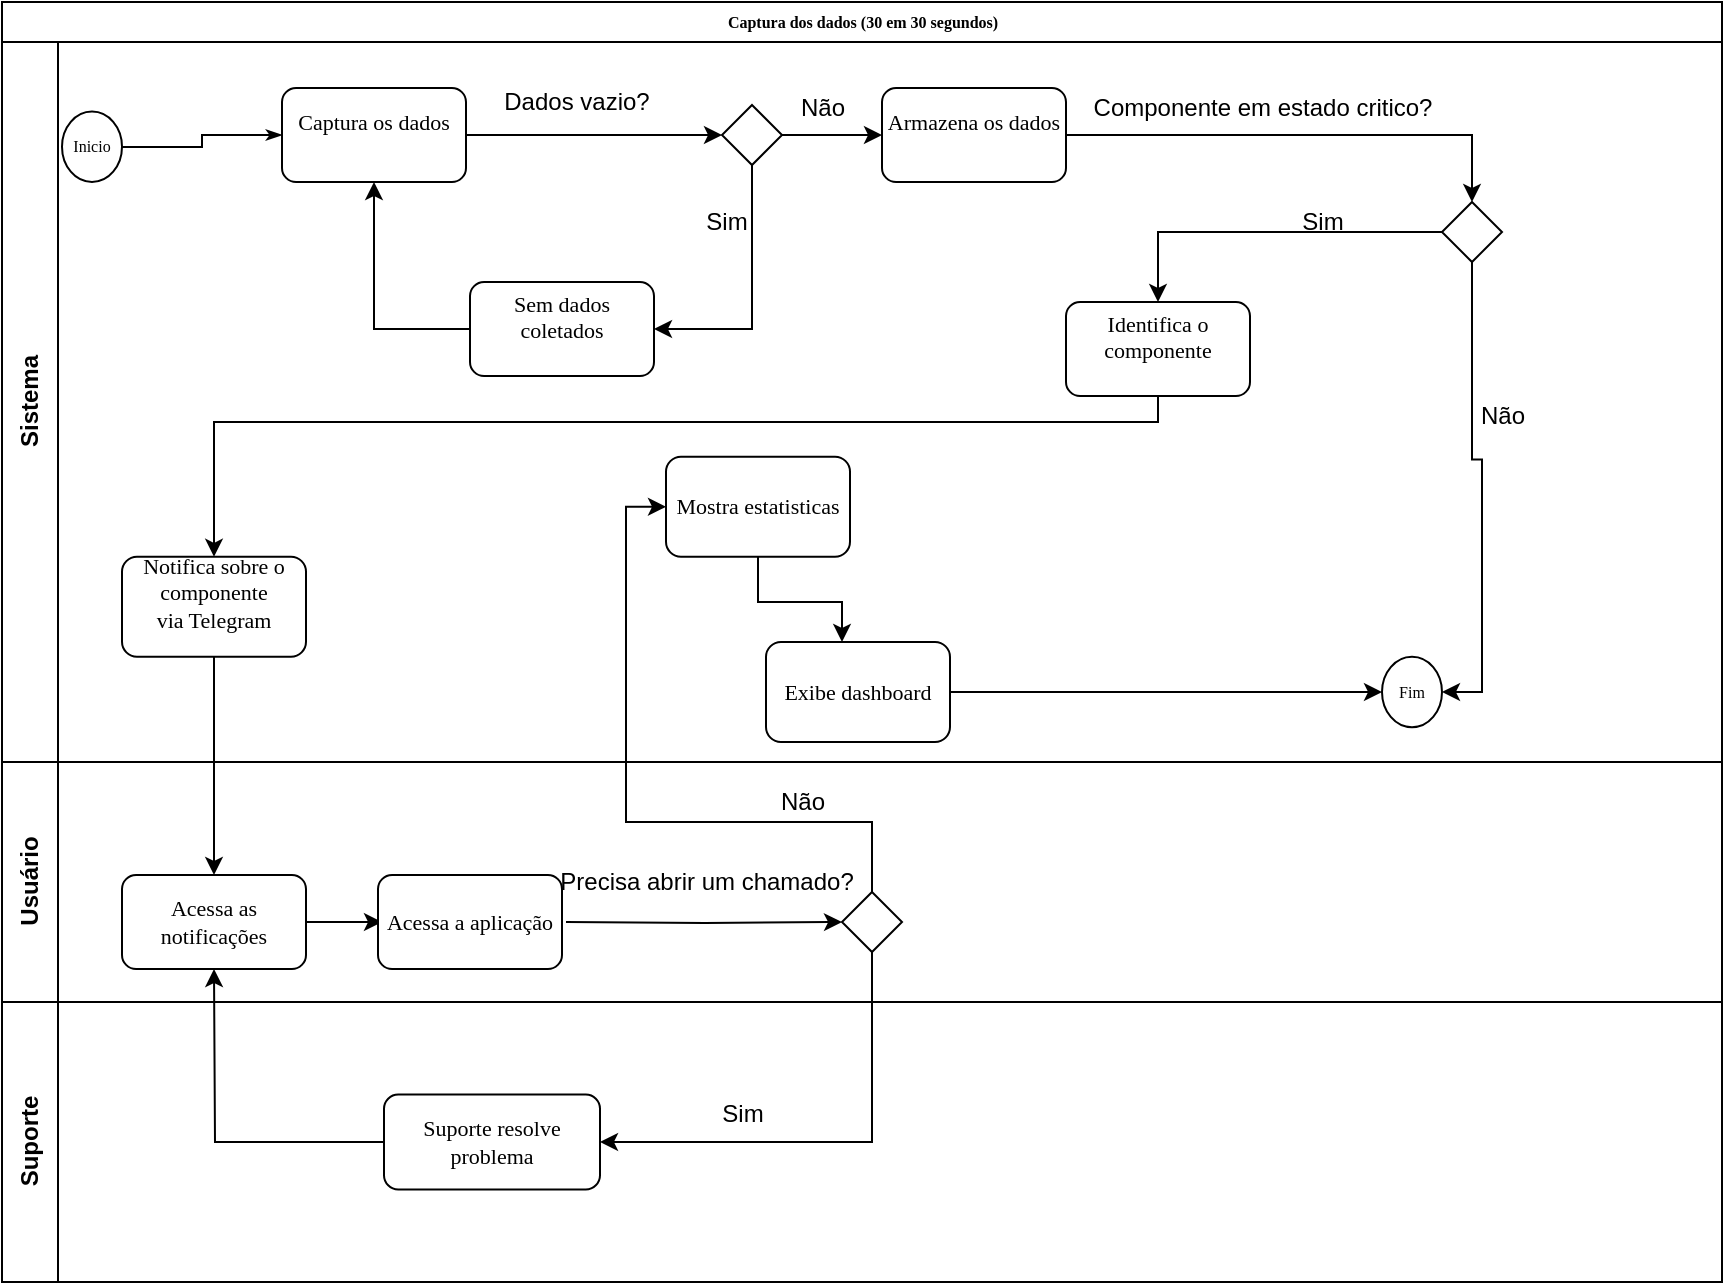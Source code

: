 <mxfile version="12.9.11" type="device"><diagram name="Page-1" id="c7488fd3-1785-93aa-aadb-54a6760d102a"><mxGraphModel dx="1108" dy="482" grid="1" gridSize="10" guides="1" tooltips="1" connect="1" arrows="1" fold="1" page="1" pageScale="1" pageWidth="1100" pageHeight="850" background="#ffffff" math="0" shadow="0"><root><mxCell id="0"/><mxCell id="1" parent="0"/><mxCell id="2b4e8129b02d487f-1" value="Captura dos dados (30 em 30 segundos)" style="swimlane;html=1;childLayout=stackLayout;horizontal=1;startSize=20;horizontalStack=0;rounded=0;shadow=0;labelBackgroundColor=none;strokeWidth=1;fontFamily=Verdana;fontSize=8;align=center;" parent="1" vertex="1"><mxGeometry x="110" y="10" width="860" height="640" as="geometry"/></mxCell><mxCell id="2b4e8129b02d487f-2" value="Sistema&lt;br&gt;" style="swimlane;html=1;startSize=28;horizontal=0;" parent="2b4e8129b02d487f-1" vertex="1"><mxGeometry y="20" width="860" height="360" as="geometry"/></mxCell><mxCell id="2b4e8129b02d487f-18" style="edgeStyle=orthogonalEdgeStyle;rounded=0;html=1;labelBackgroundColor=none;startArrow=none;startFill=0;startSize=5;endArrow=classicThin;endFill=1;endSize=5;jettySize=auto;orthogonalLoop=1;strokeWidth=1;fontFamily=Verdana;fontSize=8" parent="2b4e8129b02d487f-2" source="2b4e8129b02d487f-5" target="2b4e8129b02d487f-6" edge="1"><mxGeometry relative="1" as="geometry"/></mxCell><mxCell id="HHt-yy4cfWkNUjhS_C_G-13" style="edgeStyle=orthogonalEdgeStyle;rounded=0;orthogonalLoop=1;jettySize=auto;html=1;entryX=0;entryY=0.5;entryDx=0;entryDy=0;" parent="2b4e8129b02d487f-2" source="2b4e8129b02d487f-6" target="HHt-yy4cfWkNUjhS_C_G-12" edge="1"><mxGeometry relative="1" as="geometry"/></mxCell><mxCell id="2b4e8129b02d487f-6" value="&lt;font style=&quot;font-size: 11px&quot;&gt;Captura os dados&lt;br&gt;&lt;br&gt;&lt;/font&gt;" style="rounded=1;whiteSpace=wrap;html=1;shadow=0;labelBackgroundColor=none;strokeWidth=1;fontFamily=Verdana;fontSize=8;align=center;" parent="2b4e8129b02d487f-2" vertex="1"><mxGeometry x="140" y="23" width="92" height="47" as="geometry"/></mxCell><mxCell id="2b4e8129b02d487f-5" value="Inicio&lt;br&gt;" style="ellipse;whiteSpace=wrap;html=1;rounded=0;shadow=0;labelBackgroundColor=none;strokeWidth=1;fontFamily=Verdana;fontSize=8;align=center;" parent="2b4e8129b02d487f-2" vertex="1"><mxGeometry x="30" y="34.75" width="30" height="35.25" as="geometry"/></mxCell><mxCell id="HHt-yy4cfWkNUjhS_C_G-8" value="&lt;span style=&quot;font-family: monospace ; font-size: 0px&quot;&gt;Ff&lt;/span&gt;" style="text;html=1;align=center;verticalAlign=middle;resizable=0;points=[];autosize=1;" parent="2b4e8129b02d487f-2" vertex="1"><mxGeometry x="260" y="30" width="20" height="20" as="geometry"/></mxCell><mxCell id="HHt-yy4cfWkNUjhS_C_G-9" value="Dados vazio?" style="text;html=1;align=center;verticalAlign=middle;resizable=0;points=[];autosize=1;" parent="2b4e8129b02d487f-2" vertex="1"><mxGeometry x="242" y="20" width="90" height="20" as="geometry"/></mxCell><mxCell id="HHt-yy4cfWkNUjhS_C_G-27" style="edgeStyle=orthogonalEdgeStyle;rounded=0;orthogonalLoop=1;jettySize=auto;html=1;entryX=0;entryY=0.5;entryDx=0;entryDy=0;" parent="2b4e8129b02d487f-2" source="HHt-yy4cfWkNUjhS_C_G-12" target="HHt-yy4cfWkNUjhS_C_G-20" edge="1"><mxGeometry relative="1" as="geometry"/></mxCell><mxCell id="HHt-yy4cfWkNUjhS_C_G-34" style="edgeStyle=orthogonalEdgeStyle;rounded=0;orthogonalLoop=1;jettySize=auto;html=1;exitX=0.5;exitY=1;exitDx=0;exitDy=0;entryX=1;entryY=0.5;entryDx=0;entryDy=0;" parent="2b4e8129b02d487f-2" source="HHt-yy4cfWkNUjhS_C_G-12" target="HHt-yy4cfWkNUjhS_C_G-33" edge="1"><mxGeometry relative="1" as="geometry"/></mxCell><mxCell id="HHt-yy4cfWkNUjhS_C_G-12" value="" style="rhombus;whiteSpace=wrap;html=1;" parent="2b4e8129b02d487f-2" vertex="1"><mxGeometry x="360" y="31.5" width="30" height="30" as="geometry"/></mxCell><mxCell id="HHt-yy4cfWkNUjhS_C_G-16" value="Sim&lt;br&gt;" style="text;html=1;align=center;verticalAlign=middle;resizable=0;points=[];autosize=1;" parent="2b4e8129b02d487f-2" vertex="1"><mxGeometry x="342" y="80" width="40" height="20" as="geometry"/></mxCell><mxCell id="HHt-yy4cfWkNUjhS_C_G-20" value="&lt;font style=&quot;font-size: 11px&quot;&gt;Armazena os dados&lt;br&gt;&lt;br&gt;&lt;/font&gt;" style="rounded=1;whiteSpace=wrap;html=1;shadow=0;labelBackgroundColor=none;strokeWidth=1;fontFamily=Verdana;fontSize=8;align=center;" parent="2b4e8129b02d487f-2" vertex="1"><mxGeometry x="440" y="23" width="92" height="47" as="geometry"/></mxCell><mxCell id="HHt-yy4cfWkNUjhS_C_G-25" value="Componente em estado critico?" style="text;html=1;align=center;verticalAlign=middle;resizable=0;points=[];autosize=1;" parent="2b4e8129b02d487f-2" vertex="1"><mxGeometry x="540" y="23" width="180" height="20" as="geometry"/></mxCell><mxCell id="HHt-yy4cfWkNUjhS_C_G-28" value="Não&lt;br&gt;" style="text;html=1;align=center;verticalAlign=middle;resizable=0;points=[];autosize=1;" parent="2b4e8129b02d487f-2" vertex="1"><mxGeometry x="390" y="23" width="40" height="20" as="geometry"/></mxCell><mxCell id="HHt-yy4cfWkNUjhS_C_G-86" style="edgeStyle=orthogonalEdgeStyle;rounded=0;orthogonalLoop=1;jettySize=auto;html=1;entryX=0.5;entryY=0;entryDx=0;entryDy=0;" parent="2b4e8129b02d487f-2" source="HHt-yy4cfWkNUjhS_C_G-29" target="HHt-yy4cfWkNUjhS_C_G-67" edge="1"><mxGeometry relative="1" as="geometry"/></mxCell><mxCell id="peF8YIJzUayd4ykgx0AB-1" style="edgeStyle=orthogonalEdgeStyle;rounded=0;orthogonalLoop=1;jettySize=auto;html=1;entryX=1;entryY=0.5;entryDx=0;entryDy=0;" parent="2b4e8129b02d487f-2" source="HHt-yy4cfWkNUjhS_C_G-29" target="HHt-yy4cfWkNUjhS_C_G-76" edge="1"><mxGeometry relative="1" as="geometry"/></mxCell><mxCell id="HHt-yy4cfWkNUjhS_C_G-29" value="" style="rhombus;whiteSpace=wrap;html=1;" parent="2b4e8129b02d487f-2" vertex="1"><mxGeometry x="720" y="80" width="30" height="30" as="geometry"/></mxCell><mxCell id="HHt-yy4cfWkNUjhS_C_G-24" style="edgeStyle=orthogonalEdgeStyle;rounded=0;orthogonalLoop=1;jettySize=auto;html=1;entryX=0.5;entryY=0;entryDx=0;entryDy=0;" parent="2b4e8129b02d487f-2" source="HHt-yy4cfWkNUjhS_C_G-20" target="HHt-yy4cfWkNUjhS_C_G-29" edge="1"><mxGeometry relative="1" as="geometry"><mxPoint x="740" y="47" as="targetPoint"/></mxGeometry></mxCell><mxCell id="HHt-yy4cfWkNUjhS_C_G-35" style="edgeStyle=orthogonalEdgeStyle;rounded=0;orthogonalLoop=1;jettySize=auto;html=1;entryX=0.5;entryY=1;entryDx=0;entryDy=0;" parent="2b4e8129b02d487f-2" source="HHt-yy4cfWkNUjhS_C_G-33" target="2b4e8129b02d487f-6" edge="1"><mxGeometry relative="1" as="geometry"/></mxCell><mxCell id="HHt-yy4cfWkNUjhS_C_G-33" value="&lt;font style=&quot;font-size: 11px&quot;&gt;Sem dados coletados&lt;br&gt;&lt;br&gt;&lt;/font&gt;" style="rounded=1;whiteSpace=wrap;html=1;shadow=0;labelBackgroundColor=none;strokeWidth=1;fontFamily=Verdana;fontSize=8;align=center;" parent="2b4e8129b02d487f-2" vertex="1"><mxGeometry x="234" y="120" width="92" height="47" as="geometry"/></mxCell><mxCell id="HHt-yy4cfWkNUjhS_C_G-148" style="edgeStyle=orthogonalEdgeStyle;rounded=0;orthogonalLoop=1;jettySize=auto;html=1;entryX=0.5;entryY=0;entryDx=0;entryDy=0;" parent="2b4e8129b02d487f-2" source="HHt-yy4cfWkNUjhS_C_G-67" target="HHt-yy4cfWkNUjhS_C_G-74" edge="1"><mxGeometry relative="1" as="geometry"><Array as="points"><mxPoint x="578" y="190"/><mxPoint x="106" y="190"/></Array></mxGeometry></mxCell><mxCell id="HHt-yy4cfWkNUjhS_C_G-67" value="&lt;font style=&quot;font-size: 11px&quot;&gt;Identifica o componente&lt;br&gt;&lt;br&gt;&lt;/font&gt;" style="rounded=1;whiteSpace=wrap;html=1;shadow=0;labelBackgroundColor=none;strokeWidth=1;fontFamily=Verdana;fontSize=8;align=center;" parent="2b4e8129b02d487f-2" vertex="1"><mxGeometry x="532" y="130" width="92" height="47" as="geometry"/></mxCell><mxCell id="HHt-yy4cfWkNUjhS_C_G-87" value="Sim&lt;br&gt;" style="text;html=1;align=center;verticalAlign=middle;resizable=0;points=[];autosize=1;" parent="2b4e8129b02d487f-2" vertex="1"><mxGeometry x="640" y="80" width="40" height="20" as="geometry"/></mxCell><mxCell id="HHt-yy4cfWkNUjhS_C_G-94" value="Não" style="text;html=1;align=center;verticalAlign=middle;resizable=0;points=[];autosize=1;" parent="2b4e8129b02d487f-2" vertex="1"><mxGeometry x="730" y="177" width="40" height="20" as="geometry"/></mxCell><mxCell id="HHt-yy4cfWkNUjhS_C_G-74" value="&lt;font style=&quot;font-size: 11px&quot;&gt;Notifica sobre o componente&lt;br&gt;via Telegram&lt;br&gt;&lt;br&gt;&lt;/font&gt;" style="rounded=1;whiteSpace=wrap;html=1;shadow=0;labelBackgroundColor=none;strokeWidth=1;fontFamily=Verdana;fontSize=8;align=center;" parent="2b4e8129b02d487f-2" vertex="1"><mxGeometry x="60" y="257.38" width="92" height="50" as="geometry"/></mxCell><mxCell id="HHt-yy4cfWkNUjhS_C_G-142" value="" style="edgeStyle=orthogonalEdgeStyle;rounded=0;orthogonalLoop=1;jettySize=auto;html=1;" parent="2b4e8129b02d487f-2" source="HHt-yy4cfWkNUjhS_C_G-79" target="HHt-yy4cfWkNUjhS_C_G-96" edge="1"><mxGeometry relative="1" as="geometry"><Array as="points"><mxPoint x="378" y="280"/><mxPoint x="420" y="280"/></Array></mxGeometry></mxCell><mxCell id="HHt-yy4cfWkNUjhS_C_G-79" value="&lt;font style=&quot;font-size: 11px&quot;&gt;Mostra estatisticas&lt;br&gt;&lt;/font&gt;" style="rounded=1;whiteSpace=wrap;html=1;shadow=0;labelBackgroundColor=none;strokeWidth=1;fontFamily=Verdana;fontSize=8;align=center;" parent="2b4e8129b02d487f-2" vertex="1"><mxGeometry x="332" y="207.38" width="92" height="50" as="geometry"/></mxCell><mxCell id="HHt-yy4cfWkNUjhS_C_G-96" value="&lt;font style=&quot;font-size: 11px&quot;&gt;Exibe dashboard&lt;br&gt;&lt;/font&gt;" style="rounded=1;whiteSpace=wrap;html=1;shadow=0;labelBackgroundColor=none;strokeWidth=1;fontFamily=Verdana;fontSize=8;align=center;" parent="2b4e8129b02d487f-2" vertex="1"><mxGeometry x="382" y="300" width="92" height="50" as="geometry"/></mxCell><mxCell id="HHt-yy4cfWkNUjhS_C_G-76" value="Fim&lt;br&gt;" style="ellipse;whiteSpace=wrap;html=1;rounded=0;shadow=0;labelBackgroundColor=none;strokeWidth=1;fontFamily=Verdana;fontSize=8;align=center;" parent="2b4e8129b02d487f-2" vertex="1"><mxGeometry x="690" y="307.38" width="30" height="35.25" as="geometry"/></mxCell><mxCell id="HHt-yy4cfWkNUjhS_C_G-98" style="edgeStyle=orthogonalEdgeStyle;rounded=0;orthogonalLoop=1;jettySize=auto;html=1;entryX=0;entryY=0.5;entryDx=0;entryDy=0;" parent="2b4e8129b02d487f-2" source="HHt-yy4cfWkNUjhS_C_G-96" target="HHt-yy4cfWkNUjhS_C_G-76" edge="1"><mxGeometry relative="1" as="geometry"/></mxCell><mxCell id="HHt-yy4cfWkNUjhS_C_G-45" value="Usuário&lt;br&gt;" style="swimlane;html=1;startSize=28;horizontal=0;" parent="2b4e8129b02d487f-1" vertex="1"><mxGeometry y="380" width="860" height="120" as="geometry"/></mxCell><mxCell id="HHt-yy4cfWkNUjhS_C_G-50" value="&lt;span style=&quot;font-family: monospace ; font-size: 0px&quot;&gt;Ff&lt;/span&gt;" style="text;html=1;align=center;verticalAlign=middle;resizable=0;points=[];autosize=1;" parent="HHt-yy4cfWkNUjhS_C_G-45" vertex="1"><mxGeometry x="260" y="30" width="20" height="20" as="geometry"/></mxCell><mxCell id="HHt-yy4cfWkNUjhS_C_G-211" value="" style="edgeStyle=orthogonalEdgeStyle;rounded=0;orthogonalLoop=1;jettySize=auto;html=1;" parent="HHt-yy4cfWkNUjhS_C_G-45" edge="1"><mxGeometry relative="1" as="geometry"><mxPoint x="152" y="80" as="sourcePoint"/><mxPoint x="190" y="80" as="targetPoint"/></mxGeometry></mxCell><mxCell id="HHt-yy4cfWkNUjhS_C_G-213" value="" style="rhombus;whiteSpace=wrap;html=1;" parent="HHt-yy4cfWkNUjhS_C_G-45" vertex="1"><mxGeometry x="420" y="65" width="30" height="30" as="geometry"/></mxCell><mxCell id="HHt-yy4cfWkNUjhS_C_G-212" style="edgeStyle=orthogonalEdgeStyle;rounded=0;orthogonalLoop=1;jettySize=auto;html=1;" parent="HHt-yy4cfWkNUjhS_C_G-45" target="HHt-yy4cfWkNUjhS_C_G-213" edge="1"><mxGeometry relative="1" as="geometry"><mxPoint x="300" y="80" as="targetPoint"/><mxPoint x="282" y="80" as="sourcePoint"/></mxGeometry></mxCell><mxCell id="HHt-yy4cfWkNUjhS_C_G-214" value="Precisa abrir um chamado?" style="text;html=1;align=center;verticalAlign=middle;resizable=0;points=[];autosize=1;" parent="HHt-yy4cfWkNUjhS_C_G-45" vertex="1"><mxGeometry x="272" y="50" width="160" height="20" as="geometry"/></mxCell><mxCell id="HHt-yy4cfWkNUjhS_C_G-219" value="Não&lt;br&gt;" style="text;html=1;align=center;verticalAlign=middle;resizable=0;points=[];autosize=1;" parent="HHt-yy4cfWkNUjhS_C_G-45" vertex="1"><mxGeometry x="380" y="10" width="40" height="20" as="geometry"/></mxCell><mxCell id="peF8YIJzUayd4ykgx0AB-3" value="&lt;font style=&quot;font-size: 11px&quot;&gt;Acessa as notificações&lt;br&gt;&lt;/font&gt;" style="rounded=1;whiteSpace=wrap;html=1;shadow=0;labelBackgroundColor=none;strokeWidth=1;fontFamily=Verdana;fontSize=8;align=center;" parent="HHt-yy4cfWkNUjhS_C_G-45" vertex="1"><mxGeometry x="60" y="56.5" width="92" height="47" as="geometry"/></mxCell><mxCell id="peF8YIJzUayd4ykgx0AB-2" value="&lt;font style=&quot;font-size: 11px&quot;&gt;Acessa a aplicação&lt;br&gt;&lt;/font&gt;" style="rounded=1;whiteSpace=wrap;html=1;shadow=0;labelBackgroundColor=none;strokeWidth=1;fontFamily=Verdana;fontSize=8;align=center;" parent="HHt-yy4cfWkNUjhS_C_G-45" vertex="1"><mxGeometry x="188" y="56.5" width="92" height="47" as="geometry"/></mxCell><mxCell id="HHt-yy4cfWkNUjhS_C_G-147" style="edgeStyle=orthogonalEdgeStyle;rounded=0;orthogonalLoop=1;jettySize=auto;html=1;exitX=0.5;exitY=1;exitDx=0;exitDy=0;" parent="2b4e8129b02d487f-1" source="HHt-yy4cfWkNUjhS_C_G-74" edge="1"><mxGeometry relative="1" as="geometry"><mxPoint x="106" y="436.5" as="targetPoint"/></mxGeometry></mxCell><mxCell id="HHt-yy4cfWkNUjhS_C_G-156" value="Suporte&lt;br&gt;" style="swimlane;html=1;startSize=28;horizontal=0;" parent="2b4e8129b02d487f-1" vertex="1"><mxGeometry y="500" width="860" height="140" as="geometry"/></mxCell><mxCell id="HHt-yy4cfWkNUjhS_C_G-194" value="&lt;font style=&quot;font-size: 11px&quot;&gt;Suporte resolve problema&lt;br&gt;&lt;/font&gt;" style="rounded=1;whiteSpace=wrap;html=1;shadow=0;labelBackgroundColor=none;strokeWidth=1;fontFamily=Verdana;fontSize=8;align=center;" parent="HHt-yy4cfWkNUjhS_C_G-156" vertex="1"><mxGeometry x="191" y="46.25" width="108" height="47.5" as="geometry"/></mxCell><mxCell id="HHt-yy4cfWkNUjhS_C_G-208" value="Sim" style="text;html=1;align=center;verticalAlign=middle;resizable=0;points=[];autosize=1;" parent="HHt-yy4cfWkNUjhS_C_G-156" vertex="1"><mxGeometry x="350" y="46.25" width="40" height="20" as="geometry"/></mxCell><mxCell id="HHt-yy4cfWkNUjhS_C_G-206" style="edgeStyle=orthogonalEdgeStyle;rounded=0;orthogonalLoop=1;jettySize=auto;html=1;entryX=0.5;entryY=1;entryDx=0;entryDy=0;" parent="2b4e8129b02d487f-1" source="HHt-yy4cfWkNUjhS_C_G-194" edge="1"><mxGeometry relative="1" as="geometry"><mxPoint x="106" y="483.5" as="targetPoint"/></mxGeometry></mxCell><mxCell id="HHt-yy4cfWkNUjhS_C_G-217" style="edgeStyle=orthogonalEdgeStyle;rounded=0;orthogonalLoop=1;jettySize=auto;html=1;" parent="2b4e8129b02d487f-1" source="HHt-yy4cfWkNUjhS_C_G-213" target="HHt-yy4cfWkNUjhS_C_G-194" edge="1"><mxGeometry relative="1" as="geometry"><Array as="points"><mxPoint x="435" y="570"/></Array></mxGeometry></mxCell><mxCell id="HHt-yy4cfWkNUjhS_C_G-220" style="edgeStyle=orthogonalEdgeStyle;rounded=0;orthogonalLoop=1;jettySize=auto;html=1;entryX=0;entryY=0.5;entryDx=0;entryDy=0;" parent="2b4e8129b02d487f-1" source="HHt-yy4cfWkNUjhS_C_G-213" target="HHt-yy4cfWkNUjhS_C_G-79" edge="1"><mxGeometry relative="1" as="geometry"><Array as="points"><mxPoint x="435" y="410"/><mxPoint x="312" y="410"/><mxPoint x="312" y="252"/></Array></mxGeometry></mxCell></root></mxGraphModel></diagram></mxfile>